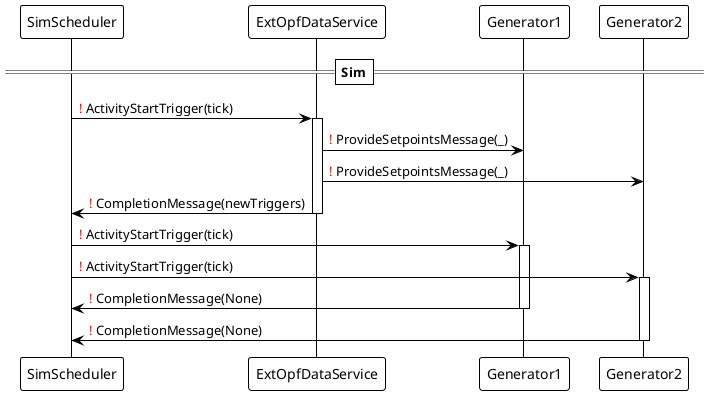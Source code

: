 @startuml

!theme plain

==Sim==

SimScheduler -> ExtOpfDataService: <font color=red>!</font> ActivityStartTrigger(tick)
activate ExtOpfDataService
ExtOpfDataService -> Generator1: <font color=red>!</font> ProvideSetpointsMessage(_)
ExtOpfDataService -> Generator2: <font color=red>!</font> ProvideSetpointsMessage(_)
ExtOpfDataService -> SimScheduler: <font color=red>!</font> CompletionMessage(newTriggers)
deactivate ExtOpfDataService

SimScheduler -> Generator1: <font color=red>!</font> ActivityStartTrigger(tick)
activate Generator1
SimScheduler -> Generator2: <font color=red>!</font> ActivityStartTrigger(tick)
activate Generator2
Generator1 -> SimScheduler: <font color=red>!</font> CompletionMessage(None)
deactivate Generator1
Generator2 -> SimScheduler: <font color=red>!</font> CompletionMessage(None)
deactivate Generator2

@enduml